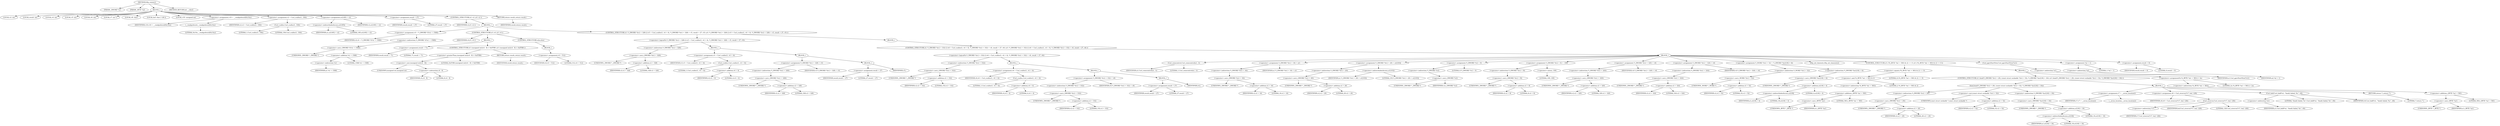 digraph tftp_connect {  
"1000110" [label = "(METHOD,tftp_connect)" ]
"1000111" [label = "(PARAM,_DWORD *a1)" ]
"1000112" [label = "(PARAM,_BYTE *a2)" ]
"1000113" [label = "(BLOCK,,)" ]
"1000114" [label = "(LOCAL,v2: int)" ]
"1000115" [label = "(LOCAL,result: int)" ]
"1000116" [label = "(LOCAL,v4: int)" ]
"1000117" [label = "(LOCAL,v5: int)" ]
"1000118" [label = "(LOCAL,v6: int)" ]
"1000119" [label = "(LOCAL,v7: int *)" ]
"1000120" [label = "(LOCAL,v8: char)" ]
"1000121" [label = "(LOCAL,buf: char [ 128 ])" ]
"1000122" [label = "(LOCAL,v10: unsigned int)" ]
"1000123" [label = "(<operator>.assignment,v10 = __readgsdword(0x14u))" ]
"1000124" [label = "(IDENTIFIER,v10,v10 = __readgsdword(0x14u))" ]
"1000125" [label = "(__readgsdword,__readgsdword(0x14u))" ]
"1000126" [label = "(LITERAL,0x14u,__readgsdword(0x14u))" ]
"1000127" [label = "(<operator>.assignment,v2 = Curl_ccalloc(1, 336))" ]
"1000128" [label = "(IDENTIFIER,v2,v2 = Curl_ccalloc(1, 336))" ]
"1000129" [label = "(Curl_ccalloc,Curl_ccalloc(1, 336))" ]
"1000130" [label = "(LITERAL,1,Curl_ccalloc(1, 336))" ]
"1000131" [label = "(LITERAL,336,Curl_ccalloc(1, 336))" ]
"1000132" [label = "(<operator>.assignment,a1[185] = v2)" ]
"1000133" [label = "(<operator>.indirectIndexAccess,a1[185])" ]
"1000134" [label = "(IDENTIFIER,a1,a1[185] = v2)" ]
"1000135" [label = "(LITERAL,185,a1[185] = v2)" ]
"1000136" [label = "(IDENTIFIER,v2,a1[185] = v2)" ]
"1000137" [label = "(<operator>.assignment,result = 27)" ]
"1000138" [label = "(IDENTIFIER,result,result = 27)" ]
"1000139" [label = "(LITERAL,27,result = 27)" ]
"1000140" [label = "(CONTROL_STRUCTURE,if ( v2 ),if ( v2 ))" ]
"1000141" [label = "(IDENTIFIER,v2,if ( v2 ))" ]
"1000142" [label = "(BLOCK,,)" ]
"1000143" [label = "(<operator>.assignment,v4 = *(_DWORD *)(*a1 + 1568))" ]
"1000144" [label = "(IDENTIFIER,v4,v4 = *(_DWORD *)(*a1 + 1568))" ]
"1000145" [label = "(<operator>.indirection,*(_DWORD *)(*a1 + 1568))" ]
"1000146" [label = "(<operator>.cast,(_DWORD *)(*a1 + 1568))" ]
"1000147" [label = "(UNKNOWN,_DWORD *,_DWORD *)" ]
"1000148" [label = "(<operator>.addition,*a1 + 1568)" ]
"1000149" [label = "(<operator>.indirection,*a1)" ]
"1000150" [label = "(IDENTIFIER,a1,*a1 + 1568)" ]
"1000151" [label = "(LITERAL,1568,*a1 + 1568)" ]
"1000152" [label = "(CONTROL_STRUCTURE,if ( v4 ),if ( v4 ))" ]
"1000153" [label = "(IDENTIFIER,v4,if ( v4 ))" ]
"1000154" [label = "(BLOCK,,)" ]
"1000155" [label = "(<operator>.assignment,result = 71)" ]
"1000156" [label = "(IDENTIFIER,result,result = 71)" ]
"1000157" [label = "(LITERAL,71,result = 71)" ]
"1000158" [label = "(CONTROL_STRUCTURE,if ( (unsigned int)(v4 - 8) > 0xFFB0 ),if ( (unsigned int)(v4 - 8) > 0xFFB0 ))" ]
"1000159" [label = "(<operator>.greaterThan,(unsigned int)(v4 - 8) > 0xFFB0)" ]
"1000160" [label = "(<operator>.cast,(unsigned int)(v4 - 8))" ]
"1000161" [label = "(UNKNOWN,unsigned int,unsigned int)" ]
"1000162" [label = "(<operator>.subtraction,v4 - 8)" ]
"1000163" [label = "(IDENTIFIER,v4,v4 - 8)" ]
"1000164" [label = "(LITERAL,8,v4 - 8)" ]
"1000165" [label = "(LITERAL,0xFFB0,(unsigned int)(v4 - 8) > 0xFFB0)" ]
"1000166" [label = "(RETURN,return result;,return result;)" ]
"1000167" [label = "(IDENTIFIER,result,return result;)" ]
"1000168" [label = "(CONTROL_STRUCTURE,else,else)" ]
"1000169" [label = "(BLOCK,,)" ]
"1000170" [label = "(<operator>.assignment,v4 = 512)" ]
"1000171" [label = "(IDENTIFIER,v4,v4 = 512)" ]
"1000172" [label = "(LITERAL,512,v4 = 512)" ]
"1000173" [label = "(CONTROL_STRUCTURE,if ( *(_DWORD *)(v2 + 328) || (v5 = Curl_ccalloc(1, v4 + 4), *(_DWORD *)(v2 + 328) = v5, result = 27, v5) ),if ( *(_DWORD *)(v2 + 328) || (v5 = Curl_ccalloc(1, v4 + 4), *(_DWORD *)(v2 + 328) = v5, result = 27, v5) ))" ]
"1000174" [label = "(<operator>.logicalOr,*(_DWORD *)(v2 + 328) || (v5 = Curl_ccalloc(1, v4 + 4), *(_DWORD *)(v2 + 328) = v5, result = 27, v5))" ]
"1000175" [label = "(<operator>.indirection,*(_DWORD *)(v2 + 328))" ]
"1000176" [label = "(<operator>.cast,(_DWORD *)(v2 + 328))" ]
"1000177" [label = "(UNKNOWN,_DWORD *,_DWORD *)" ]
"1000178" [label = "(<operator>.addition,v2 + 328)" ]
"1000179" [label = "(IDENTIFIER,v2,v2 + 328)" ]
"1000180" [label = "(LITERAL,328,v2 + 328)" ]
"1000181" [label = "(BLOCK,,)" ]
"1000182" [label = "(<operator>.assignment,v5 = Curl_ccalloc(1, v4 + 4))" ]
"1000183" [label = "(IDENTIFIER,v5,v5 = Curl_ccalloc(1, v4 + 4))" ]
"1000184" [label = "(Curl_ccalloc,Curl_ccalloc(1, v4 + 4))" ]
"1000185" [label = "(LITERAL,1,Curl_ccalloc(1, v4 + 4))" ]
"1000186" [label = "(<operator>.addition,v4 + 4)" ]
"1000187" [label = "(IDENTIFIER,v4,v4 + 4)" ]
"1000188" [label = "(LITERAL,4,v4 + 4)" ]
"1000189" [label = "(BLOCK,,)" ]
"1000190" [label = "(<operator>.assignment,*(_DWORD *)(v2 + 328) = v5)" ]
"1000191" [label = "(<operator>.indirection,*(_DWORD *)(v2 + 328))" ]
"1000192" [label = "(<operator>.cast,(_DWORD *)(v2 + 328))" ]
"1000193" [label = "(UNKNOWN,_DWORD *,_DWORD *)" ]
"1000194" [label = "(<operator>.addition,v2 + 328)" ]
"1000195" [label = "(IDENTIFIER,v2,v2 + 328)" ]
"1000196" [label = "(LITERAL,328,v2 + 328)" ]
"1000197" [label = "(IDENTIFIER,v5,*(_DWORD *)(v2 + 328) = v5)" ]
"1000198" [label = "(BLOCK,,)" ]
"1000199" [label = "(<operator>.assignment,result = 27)" ]
"1000200" [label = "(IDENTIFIER,result,result = 27)" ]
"1000201" [label = "(LITERAL,27,result = 27)" ]
"1000202" [label = "(IDENTIFIER,v5,)" ]
"1000203" [label = "(BLOCK,,)" ]
"1000204" [label = "(CONTROL_STRUCTURE,if ( *(_DWORD *)(v2 + 332) || (v6 = Curl_ccalloc(1, v4 + 4), *(_DWORD *)(v2 + 332) = v6, result = 27, v6) ),if ( *(_DWORD *)(v2 + 332) || (v6 = Curl_ccalloc(1, v4 + 4), *(_DWORD *)(v2 + 332) = v6, result = 27, v6) ))" ]
"1000205" [label = "(<operator>.logicalOr,*(_DWORD *)(v2 + 332) || (v6 = Curl_ccalloc(1, v4 + 4), *(_DWORD *)(v2 + 332) = v6, result = 27, v6))" ]
"1000206" [label = "(<operator>.indirection,*(_DWORD *)(v2 + 332))" ]
"1000207" [label = "(<operator>.cast,(_DWORD *)(v2 + 332))" ]
"1000208" [label = "(UNKNOWN,_DWORD *,_DWORD *)" ]
"1000209" [label = "(<operator>.addition,v2 + 332)" ]
"1000210" [label = "(IDENTIFIER,v2,v2 + 332)" ]
"1000211" [label = "(LITERAL,332,v2 + 332)" ]
"1000212" [label = "(BLOCK,,)" ]
"1000213" [label = "(<operator>.assignment,v6 = Curl_ccalloc(1, v4 + 4))" ]
"1000214" [label = "(IDENTIFIER,v6,v6 = Curl_ccalloc(1, v4 + 4))" ]
"1000215" [label = "(Curl_ccalloc,Curl_ccalloc(1, v4 + 4))" ]
"1000216" [label = "(LITERAL,1,Curl_ccalloc(1, v4 + 4))" ]
"1000217" [label = "(<operator>.addition,v4 + 4)" ]
"1000218" [label = "(IDENTIFIER,v4,v4 + 4)" ]
"1000219" [label = "(LITERAL,4,v4 + 4)" ]
"1000220" [label = "(BLOCK,,)" ]
"1000221" [label = "(<operator>.assignment,*(_DWORD *)(v2 + 332) = v6)" ]
"1000222" [label = "(<operator>.indirection,*(_DWORD *)(v2 + 332))" ]
"1000223" [label = "(<operator>.cast,(_DWORD *)(v2 + 332))" ]
"1000224" [label = "(UNKNOWN,_DWORD *,_DWORD *)" ]
"1000225" [label = "(<operator>.addition,v2 + 332)" ]
"1000226" [label = "(IDENTIFIER,v2,v2 + 332)" ]
"1000227" [label = "(LITERAL,332,v2 + 332)" ]
"1000228" [label = "(IDENTIFIER,v6,*(_DWORD *)(v2 + 332) = v6)" ]
"1000229" [label = "(BLOCK,,)" ]
"1000230" [label = "(<operator>.assignment,result = 27)" ]
"1000231" [label = "(IDENTIFIER,result,result = 27)" ]
"1000232" [label = "(LITERAL,27,result = 27)" ]
"1000233" [label = "(IDENTIFIER,v6,)" ]
"1000234" [label = "(BLOCK,,)" ]
"1000235" [label = "(Curl_conncontrol,Curl_conncontrol(a1, 1))" ]
"1000236" [label = "(IDENTIFIER,a1,Curl_conncontrol(a1, 1))" ]
"1000237" [label = "(LITERAL,1,Curl_conncontrol(a1, 1))" ]
"1000238" [label = "(<operator>.assignment,*(_DWORD *)(v2 + 16) = a1)" ]
"1000239" [label = "(<operator>.indirection,*(_DWORD *)(v2 + 16))" ]
"1000240" [label = "(<operator>.cast,(_DWORD *)(v2 + 16))" ]
"1000241" [label = "(UNKNOWN,_DWORD *,_DWORD *)" ]
"1000242" [label = "(<operator>.addition,v2 + 16)" ]
"1000243" [label = "(IDENTIFIER,v2,v2 + 16)" ]
"1000244" [label = "(LITERAL,16,v2 + 16)" ]
"1000245" [label = "(IDENTIFIER,a1,*(_DWORD *)(v2 + 16) = a1)" ]
"1000246" [label = "(<operator>.assignment,*(_DWORD *)(v2 + 20) = a1[103])" ]
"1000247" [label = "(<operator>.indirection,*(_DWORD *)(v2 + 20))" ]
"1000248" [label = "(<operator>.cast,(_DWORD *)(v2 + 20))" ]
"1000249" [label = "(UNKNOWN,_DWORD *,_DWORD *)" ]
"1000250" [label = "(<operator>.addition,v2 + 20)" ]
"1000251" [label = "(IDENTIFIER,v2,v2 + 20)" ]
"1000252" [label = "(LITERAL,20,v2 + 20)" ]
"1000253" [label = "(<operator>.indirectIndexAccess,a1[103])" ]
"1000254" [label = "(IDENTIFIER,a1,*(_DWORD *)(v2 + 20) = a1[103])" ]
"1000255" [label = "(LITERAL,103,*(_DWORD *)(v2 + 20) = a1[103])" ]
"1000256" [label = "(<operator>.assignment,*(_DWORD *)v2 = 0)" ]
"1000257" [label = "(<operator>.indirection,*(_DWORD *)v2)" ]
"1000258" [label = "(<operator>.cast,(_DWORD *)v2)" ]
"1000259" [label = "(UNKNOWN,_DWORD *,_DWORD *)" ]
"1000260" [label = "(IDENTIFIER,v2,(_DWORD *)v2)" ]
"1000261" [label = "(LITERAL,0,*(_DWORD *)v2 = 0)" ]
"1000262" [label = "(<operator>.assignment,*(_DWORD *)(v2 + 8) = -100)" ]
"1000263" [label = "(<operator>.indirection,*(_DWORD *)(v2 + 8))" ]
"1000264" [label = "(<operator>.cast,(_DWORD *)(v2 + 8))" ]
"1000265" [label = "(UNKNOWN,_DWORD *,_DWORD *)" ]
"1000266" [label = "(<operator>.addition,v2 + 8)" ]
"1000267" [label = "(IDENTIFIER,v2,v2 + 8)" ]
"1000268" [label = "(LITERAL,8,v2 + 8)" ]
"1000269" [label = "(<operator>.minus,-100)" ]
"1000270" [label = "(LITERAL,100,-100)" ]
"1000271" [label = "(<operator>.assignment,*(_DWORD *)(v2 + 320) = v4)" ]
"1000272" [label = "(<operator>.indirection,*(_DWORD *)(v2 + 320))" ]
"1000273" [label = "(<operator>.cast,(_DWORD *)(v2 + 320))" ]
"1000274" [label = "(UNKNOWN,_DWORD *,_DWORD *)" ]
"1000275" [label = "(<operator>.addition,v2 + 320)" ]
"1000276" [label = "(IDENTIFIER,v2,v2 + 320)" ]
"1000277" [label = "(LITERAL,320,v2 + 320)" ]
"1000278" [label = "(IDENTIFIER,v4,*(_DWORD *)(v2 + 320) = v4)" ]
"1000279" [label = "(<operator>.assignment,*(_DWORD *)(v2 + 324) = v4)" ]
"1000280" [label = "(<operator>.indirection,*(_DWORD *)(v2 + 324))" ]
"1000281" [label = "(<operator>.cast,(_DWORD *)(v2 + 324))" ]
"1000282" [label = "(UNKNOWN,_DWORD *,_DWORD *)" ]
"1000283" [label = "(<operator>.addition,v2 + 324)" ]
"1000284" [label = "(IDENTIFIER,v2,v2 + 324)" ]
"1000285" [label = "(LITERAL,324,v2 + 324)" ]
"1000286" [label = "(IDENTIFIER,v4,*(_DWORD *)(v2 + 324) = v4)" ]
"1000287" [label = "(<operator>.assignment,*(_WORD *)(v2 + 52) = *(_DWORD *)(a1[18] + 4))" ]
"1000288" [label = "(<operator>.indirection,*(_WORD *)(v2 + 52))" ]
"1000289" [label = "(<operator>.cast,(_WORD *)(v2 + 52))" ]
"1000290" [label = "(UNKNOWN,_WORD *,_WORD *)" ]
"1000291" [label = "(<operator>.addition,v2 + 52)" ]
"1000292" [label = "(IDENTIFIER,v2,v2 + 52)" ]
"1000293" [label = "(LITERAL,52,v2 + 52)" ]
"1000294" [label = "(<operator>.indirection,*(_DWORD *)(a1[18] + 4))" ]
"1000295" [label = "(<operator>.cast,(_DWORD *)(a1[18] + 4))" ]
"1000296" [label = "(UNKNOWN,_DWORD *,_DWORD *)" ]
"1000297" [label = "(<operator>.addition,a1[18] + 4)" ]
"1000298" [label = "(<operator>.indirectIndexAccess,a1[18])" ]
"1000299" [label = "(IDENTIFIER,a1,a1[18] + 4)" ]
"1000300" [label = "(LITERAL,18,a1[18] + 4)" ]
"1000301" [label = "(LITERAL,4,a1[18] + 4)" ]
"1000302" [label = "(tftp_set_timeouts,tftp_set_timeouts())" ]
"1000303" [label = "(CONTROL_STRUCTURE,if ( (*((_BYTE *)a1 + 583) & 2) == 0 ),if ( (*((_BYTE *)a1 + 583) & 2) == 0 ))" ]
"1000304" [label = "(<operator>.equals,(*((_BYTE *)a1 + 583) & 2) == 0)" ]
"1000305" [label = "(<operator>.and,*((_BYTE *)a1 + 583) & 2)" ]
"1000306" [label = "(<operator>.indirection,*((_BYTE *)a1 + 583))" ]
"1000307" [label = "(<operator>.addition,(_BYTE *)a1 + 583)" ]
"1000308" [label = "(<operator>.cast,(_BYTE *)a1)" ]
"1000309" [label = "(UNKNOWN,_BYTE *,_BYTE *)" ]
"1000310" [label = "(IDENTIFIER,a1,(_BYTE *)a1)" ]
"1000311" [label = "(LITERAL,583,(_BYTE *)a1 + 583)" ]
"1000312" [label = "(LITERAL,2,*((_BYTE *)a1 + 583) & 2)" ]
"1000313" [label = "(LITERAL,0,(*((_BYTE *)a1 + 583) & 2) == 0)" ]
"1000314" [label = "(BLOCK,,)" ]
"1000315" [label = "(CONTROL_STRUCTURE,if ( bind(*(_DWORD *)(v2 + 20), (const struct sockaddr *)(v2 + 52), *(_DWORD *)(a1[18] + 16)) ),if ( bind(*(_DWORD *)(v2 + 20), (const struct sockaddr *)(v2 + 52), *(_DWORD *)(a1[18] + 16)) ))" ]
"1000316" [label = "(bind,bind(*(_DWORD *)(v2 + 20), (const struct sockaddr *)(v2 + 52), *(_DWORD *)(a1[18] + 16)))" ]
"1000317" [label = "(<operator>.indirection,*(_DWORD *)(v2 + 20))" ]
"1000318" [label = "(<operator>.cast,(_DWORD *)(v2 + 20))" ]
"1000319" [label = "(UNKNOWN,_DWORD *,_DWORD *)" ]
"1000320" [label = "(<operator>.addition,v2 + 20)" ]
"1000321" [label = "(IDENTIFIER,v2,v2 + 20)" ]
"1000322" [label = "(LITERAL,20,v2 + 20)" ]
"1000323" [label = "(<operator>.cast,(const struct sockaddr *)(v2 + 52))" ]
"1000324" [label = "(UNKNOWN,const struct sockaddr *,const struct sockaddr *)" ]
"1000325" [label = "(<operator>.addition,v2 + 52)" ]
"1000326" [label = "(IDENTIFIER,v2,v2 + 52)" ]
"1000327" [label = "(LITERAL,52,v2 + 52)" ]
"1000328" [label = "(<operator>.indirection,*(_DWORD *)(a1[18] + 16))" ]
"1000329" [label = "(<operator>.cast,(_DWORD *)(a1[18] + 16))" ]
"1000330" [label = "(UNKNOWN,_DWORD *,_DWORD *)" ]
"1000331" [label = "(<operator>.addition,a1[18] + 16)" ]
"1000332" [label = "(<operator>.indirectIndexAccess,a1[18])" ]
"1000333" [label = "(IDENTIFIER,a1,a1[18] + 16)" ]
"1000334" [label = "(LITERAL,18,a1[18] + 16)" ]
"1000335" [label = "(LITERAL,16,a1[18] + 16)" ]
"1000336" [label = "(BLOCK,,)" ]
"1000337" [label = "(<operator>.assignment,v7 = __errno_location())" ]
"1000338" [label = "(IDENTIFIER,v7,v7 = __errno_location())" ]
"1000339" [label = "(__errno_location,__errno_location())" ]
"1000340" [label = "(<operator>.assignment,v8 = Curl_strerror(*v7, buf, 128))" ]
"1000341" [label = "(IDENTIFIER,v8,v8 = Curl_strerror(*v7, buf, 128))" ]
"1000342" [label = "(Curl_strerror,Curl_strerror(*v7, buf, 128))" ]
"1000343" [label = "(<operator>.indirection,*v7)" ]
"1000344" [label = "(IDENTIFIER,v7,Curl_strerror(*v7, buf, 128))" ]
"1000345" [label = "(IDENTIFIER,buf,Curl_strerror(*v7, buf, 128))" ]
"1000346" [label = "(LITERAL,128,Curl_strerror(*v7, buf, 128))" ]
"1000347" [label = "(Curl_failf,Curl_failf(*a1, \"bind() failed; %s\", v8))" ]
"1000348" [label = "(<operator>.indirection,*a1)" ]
"1000349" [label = "(IDENTIFIER,a1,Curl_failf(*a1, \"bind() failed; %s\", v8))" ]
"1000350" [label = "(LITERAL,\"bind() failed; %s\",Curl_failf(*a1, \"bind() failed; %s\", v8))" ]
"1000351" [label = "(IDENTIFIER,v8,Curl_failf(*a1, \"bind() failed; %s\", v8))" ]
"1000352" [label = "(RETURN,return 7;,return 7;)" ]
"1000353" [label = "(LITERAL,7,return 7;)" ]
"1000354" [label = "(<operators>.assignmentOr,*((_BYTE *)a1 + 583) |= 2u)" ]
"1000355" [label = "(<operator>.indirection,*((_BYTE *)a1 + 583))" ]
"1000356" [label = "(<operator>.addition,(_BYTE *)a1 + 583)" ]
"1000357" [label = "(<operator>.cast,(_BYTE *)a1)" ]
"1000358" [label = "(UNKNOWN,_BYTE *,_BYTE *)" ]
"1000359" [label = "(IDENTIFIER,a1,(_BYTE *)a1)" ]
"1000360" [label = "(LITERAL,583,(_BYTE *)a1 + 583)" ]
"1000361" [label = "(LITERAL,2u,*((_BYTE *)a1 + 583) |= 2u)" ]
"1000362" [label = "(Curl_pgrsStartNow,Curl_pgrsStartNow(*a1))" ]
"1000363" [label = "(<operator>.indirection,*a1)" ]
"1000364" [label = "(IDENTIFIER,a1,Curl_pgrsStartNow(*a1))" ]
"1000365" [label = "(<operator>.assignment,*a2 = 1)" ]
"1000366" [label = "(<operator>.indirection,*a2)" ]
"1000367" [label = "(IDENTIFIER,a2,*a2 = 1)" ]
"1000368" [label = "(LITERAL,1,*a2 = 1)" ]
"1000369" [label = "(<operator>.assignment,result = 0)" ]
"1000370" [label = "(IDENTIFIER,result,result = 0)" ]
"1000371" [label = "(LITERAL,0,result = 0)" ]
"1000372" [label = "(RETURN,return result;,return result;)" ]
"1000373" [label = "(IDENTIFIER,result,return result;)" ]
"1000374" [label = "(METHOD_RETURN,int __cdecl)" ]
  "1000110" -> "1000111" 
  "1000110" -> "1000112" 
  "1000110" -> "1000113" 
  "1000110" -> "1000374" 
  "1000113" -> "1000114" 
  "1000113" -> "1000115" 
  "1000113" -> "1000116" 
  "1000113" -> "1000117" 
  "1000113" -> "1000118" 
  "1000113" -> "1000119" 
  "1000113" -> "1000120" 
  "1000113" -> "1000121" 
  "1000113" -> "1000122" 
  "1000113" -> "1000123" 
  "1000113" -> "1000127" 
  "1000113" -> "1000132" 
  "1000113" -> "1000137" 
  "1000113" -> "1000140" 
  "1000113" -> "1000372" 
  "1000123" -> "1000124" 
  "1000123" -> "1000125" 
  "1000125" -> "1000126" 
  "1000127" -> "1000128" 
  "1000127" -> "1000129" 
  "1000129" -> "1000130" 
  "1000129" -> "1000131" 
  "1000132" -> "1000133" 
  "1000132" -> "1000136" 
  "1000133" -> "1000134" 
  "1000133" -> "1000135" 
  "1000137" -> "1000138" 
  "1000137" -> "1000139" 
  "1000140" -> "1000141" 
  "1000140" -> "1000142" 
  "1000142" -> "1000143" 
  "1000142" -> "1000152" 
  "1000142" -> "1000173" 
  "1000143" -> "1000144" 
  "1000143" -> "1000145" 
  "1000145" -> "1000146" 
  "1000146" -> "1000147" 
  "1000146" -> "1000148" 
  "1000148" -> "1000149" 
  "1000148" -> "1000151" 
  "1000149" -> "1000150" 
  "1000152" -> "1000153" 
  "1000152" -> "1000154" 
  "1000152" -> "1000168" 
  "1000154" -> "1000155" 
  "1000154" -> "1000158" 
  "1000155" -> "1000156" 
  "1000155" -> "1000157" 
  "1000158" -> "1000159" 
  "1000158" -> "1000166" 
  "1000159" -> "1000160" 
  "1000159" -> "1000165" 
  "1000160" -> "1000161" 
  "1000160" -> "1000162" 
  "1000162" -> "1000163" 
  "1000162" -> "1000164" 
  "1000166" -> "1000167" 
  "1000168" -> "1000169" 
  "1000169" -> "1000170" 
  "1000170" -> "1000171" 
  "1000170" -> "1000172" 
  "1000173" -> "1000174" 
  "1000173" -> "1000203" 
  "1000174" -> "1000175" 
  "1000174" -> "1000181" 
  "1000175" -> "1000176" 
  "1000176" -> "1000177" 
  "1000176" -> "1000178" 
  "1000178" -> "1000179" 
  "1000178" -> "1000180" 
  "1000181" -> "1000182" 
  "1000181" -> "1000189" 
  "1000182" -> "1000183" 
  "1000182" -> "1000184" 
  "1000184" -> "1000185" 
  "1000184" -> "1000186" 
  "1000186" -> "1000187" 
  "1000186" -> "1000188" 
  "1000189" -> "1000190" 
  "1000189" -> "1000198" 
  "1000190" -> "1000191" 
  "1000190" -> "1000197" 
  "1000191" -> "1000192" 
  "1000192" -> "1000193" 
  "1000192" -> "1000194" 
  "1000194" -> "1000195" 
  "1000194" -> "1000196" 
  "1000198" -> "1000199" 
  "1000198" -> "1000202" 
  "1000199" -> "1000200" 
  "1000199" -> "1000201" 
  "1000203" -> "1000204" 
  "1000204" -> "1000205" 
  "1000204" -> "1000234" 
  "1000205" -> "1000206" 
  "1000205" -> "1000212" 
  "1000206" -> "1000207" 
  "1000207" -> "1000208" 
  "1000207" -> "1000209" 
  "1000209" -> "1000210" 
  "1000209" -> "1000211" 
  "1000212" -> "1000213" 
  "1000212" -> "1000220" 
  "1000213" -> "1000214" 
  "1000213" -> "1000215" 
  "1000215" -> "1000216" 
  "1000215" -> "1000217" 
  "1000217" -> "1000218" 
  "1000217" -> "1000219" 
  "1000220" -> "1000221" 
  "1000220" -> "1000229" 
  "1000221" -> "1000222" 
  "1000221" -> "1000228" 
  "1000222" -> "1000223" 
  "1000223" -> "1000224" 
  "1000223" -> "1000225" 
  "1000225" -> "1000226" 
  "1000225" -> "1000227" 
  "1000229" -> "1000230" 
  "1000229" -> "1000233" 
  "1000230" -> "1000231" 
  "1000230" -> "1000232" 
  "1000234" -> "1000235" 
  "1000234" -> "1000238" 
  "1000234" -> "1000246" 
  "1000234" -> "1000256" 
  "1000234" -> "1000262" 
  "1000234" -> "1000271" 
  "1000234" -> "1000279" 
  "1000234" -> "1000287" 
  "1000234" -> "1000302" 
  "1000234" -> "1000303" 
  "1000234" -> "1000362" 
  "1000234" -> "1000365" 
  "1000234" -> "1000369" 
  "1000235" -> "1000236" 
  "1000235" -> "1000237" 
  "1000238" -> "1000239" 
  "1000238" -> "1000245" 
  "1000239" -> "1000240" 
  "1000240" -> "1000241" 
  "1000240" -> "1000242" 
  "1000242" -> "1000243" 
  "1000242" -> "1000244" 
  "1000246" -> "1000247" 
  "1000246" -> "1000253" 
  "1000247" -> "1000248" 
  "1000248" -> "1000249" 
  "1000248" -> "1000250" 
  "1000250" -> "1000251" 
  "1000250" -> "1000252" 
  "1000253" -> "1000254" 
  "1000253" -> "1000255" 
  "1000256" -> "1000257" 
  "1000256" -> "1000261" 
  "1000257" -> "1000258" 
  "1000258" -> "1000259" 
  "1000258" -> "1000260" 
  "1000262" -> "1000263" 
  "1000262" -> "1000269" 
  "1000263" -> "1000264" 
  "1000264" -> "1000265" 
  "1000264" -> "1000266" 
  "1000266" -> "1000267" 
  "1000266" -> "1000268" 
  "1000269" -> "1000270" 
  "1000271" -> "1000272" 
  "1000271" -> "1000278" 
  "1000272" -> "1000273" 
  "1000273" -> "1000274" 
  "1000273" -> "1000275" 
  "1000275" -> "1000276" 
  "1000275" -> "1000277" 
  "1000279" -> "1000280" 
  "1000279" -> "1000286" 
  "1000280" -> "1000281" 
  "1000281" -> "1000282" 
  "1000281" -> "1000283" 
  "1000283" -> "1000284" 
  "1000283" -> "1000285" 
  "1000287" -> "1000288" 
  "1000287" -> "1000294" 
  "1000288" -> "1000289" 
  "1000289" -> "1000290" 
  "1000289" -> "1000291" 
  "1000291" -> "1000292" 
  "1000291" -> "1000293" 
  "1000294" -> "1000295" 
  "1000295" -> "1000296" 
  "1000295" -> "1000297" 
  "1000297" -> "1000298" 
  "1000297" -> "1000301" 
  "1000298" -> "1000299" 
  "1000298" -> "1000300" 
  "1000303" -> "1000304" 
  "1000303" -> "1000314" 
  "1000304" -> "1000305" 
  "1000304" -> "1000313" 
  "1000305" -> "1000306" 
  "1000305" -> "1000312" 
  "1000306" -> "1000307" 
  "1000307" -> "1000308" 
  "1000307" -> "1000311" 
  "1000308" -> "1000309" 
  "1000308" -> "1000310" 
  "1000314" -> "1000315" 
  "1000314" -> "1000354" 
  "1000315" -> "1000316" 
  "1000315" -> "1000336" 
  "1000316" -> "1000317" 
  "1000316" -> "1000323" 
  "1000316" -> "1000328" 
  "1000317" -> "1000318" 
  "1000318" -> "1000319" 
  "1000318" -> "1000320" 
  "1000320" -> "1000321" 
  "1000320" -> "1000322" 
  "1000323" -> "1000324" 
  "1000323" -> "1000325" 
  "1000325" -> "1000326" 
  "1000325" -> "1000327" 
  "1000328" -> "1000329" 
  "1000329" -> "1000330" 
  "1000329" -> "1000331" 
  "1000331" -> "1000332" 
  "1000331" -> "1000335" 
  "1000332" -> "1000333" 
  "1000332" -> "1000334" 
  "1000336" -> "1000337" 
  "1000336" -> "1000340" 
  "1000336" -> "1000347" 
  "1000336" -> "1000352" 
  "1000337" -> "1000338" 
  "1000337" -> "1000339" 
  "1000340" -> "1000341" 
  "1000340" -> "1000342" 
  "1000342" -> "1000343" 
  "1000342" -> "1000345" 
  "1000342" -> "1000346" 
  "1000343" -> "1000344" 
  "1000347" -> "1000348" 
  "1000347" -> "1000350" 
  "1000347" -> "1000351" 
  "1000348" -> "1000349" 
  "1000352" -> "1000353" 
  "1000354" -> "1000355" 
  "1000354" -> "1000361" 
  "1000355" -> "1000356" 
  "1000356" -> "1000357" 
  "1000356" -> "1000360" 
  "1000357" -> "1000358" 
  "1000357" -> "1000359" 
  "1000362" -> "1000363" 
  "1000363" -> "1000364" 
  "1000365" -> "1000366" 
  "1000365" -> "1000368" 
  "1000366" -> "1000367" 
  "1000369" -> "1000370" 
  "1000369" -> "1000371" 
  "1000372" -> "1000373" 
}
